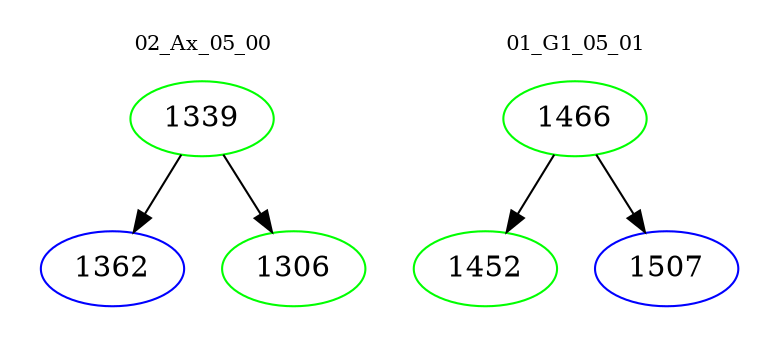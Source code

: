 digraph{
subgraph cluster_0 {
color = white
label = "02_Ax_05_00";
fontsize=10;
T0_1339 [label="1339", color="green"]
T0_1339 -> T0_1362 [color="black"]
T0_1362 [label="1362", color="blue"]
T0_1339 -> T0_1306 [color="black"]
T0_1306 [label="1306", color="green"]
}
subgraph cluster_1 {
color = white
label = "01_G1_05_01";
fontsize=10;
T1_1466 [label="1466", color="green"]
T1_1466 -> T1_1452 [color="black"]
T1_1452 [label="1452", color="green"]
T1_1466 -> T1_1507 [color="black"]
T1_1507 [label="1507", color="blue"]
}
}
